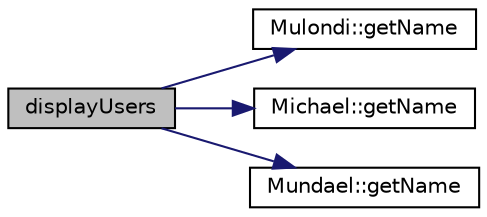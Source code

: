 digraph "displayUsers"
{
 // LATEX_PDF_SIZE
  edge [fontname="Helvetica",fontsize="10",labelfontname="Helvetica",labelfontsize="10"];
  node [fontname="Helvetica",fontsize="10",shape=record];
  rankdir="LR";
  Node1 [label="displayUsers",height=0.2,width=0.4,color="black", fillcolor="grey75", style="filled", fontcolor="black",tooltip=" "];
  Node1 -> Node2 [color="midnightblue",fontsize="10",style="solid",fontname="Helvetica"];
  Node2 [label="Mulondi::getName",height=0.2,width=0.4,color="black", fillcolor="white", style="filled",URL="$classMulondi.html#a8e94495d38ca7ef8819d601e8b0d3b00",tooltip="Get the user's name."];
  Node1 -> Node3 [color="midnightblue",fontsize="10",style="solid",fontname="Helvetica"];
  Node3 [label="Michael::getName",height=0.2,width=0.4,color="black", fillcolor="white", style="filled",URL="$classMichael.html#a986b435a1a619e0ed34d6383080866f3",tooltip="Get the user's name."];
  Node1 -> Node4 [color="midnightblue",fontsize="10",style="solid",fontname="Helvetica"];
  Node4 [label="Mundael::getName",height=0.2,width=0.4,color="black", fillcolor="white", style="filled",URL="$classMundael.html#acaf2b5ffee99517b0de3d4fe3af21311",tooltip="Get the user's name."];
}
